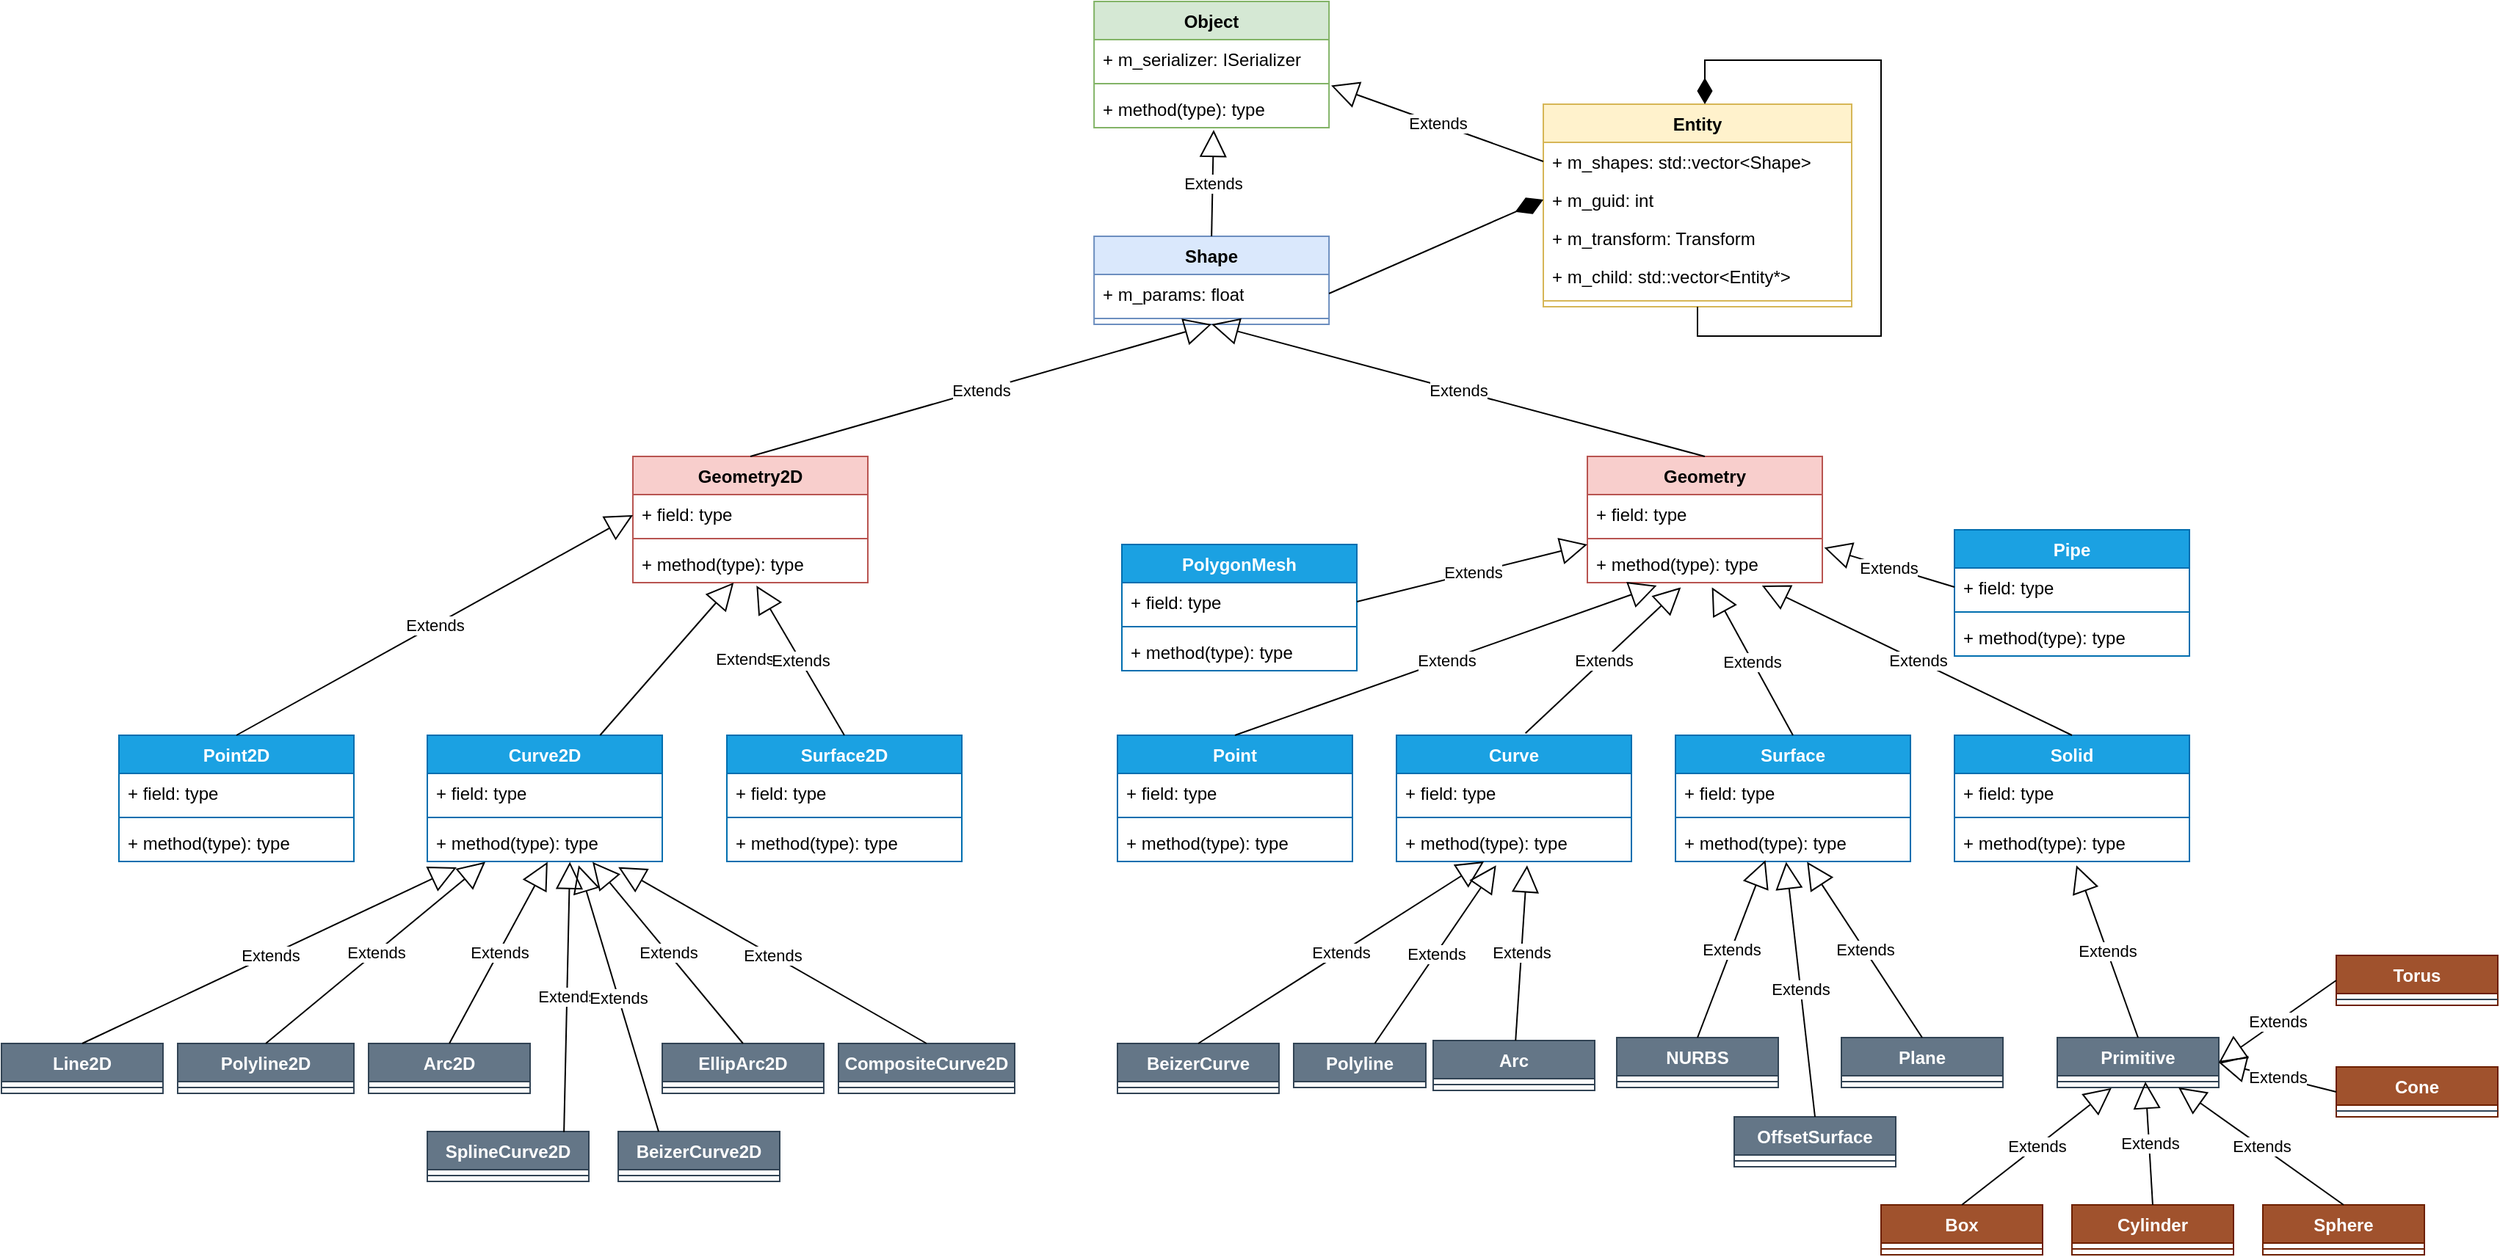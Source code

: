 <mxfile version="21.2.1" type="github">
  <diagram id="C5RBs43oDa-KdzZeNtuy" name="Page-1">
    <mxGraphModel dx="3033" dy="1175" grid="1" gridSize="10" guides="1" tooltips="1" connect="1" arrows="1" fold="1" page="1" pageScale="1" pageWidth="827" pageHeight="1169" math="0" shadow="0">
      <root>
        <mxCell id="WIyWlLk6GJQsqaUBKTNV-0" />
        <mxCell id="WIyWlLk6GJQsqaUBKTNV-1" parent="WIyWlLk6GJQsqaUBKTNV-0" />
        <mxCell id="1NHC63iC9a9wZ5m2pCLb-1" value="Shape" style="swimlane;fontStyle=1;align=center;verticalAlign=top;childLayout=stackLayout;horizontal=1;startSize=26;horizontalStack=0;resizeParent=1;resizeParentMax=0;resizeLast=0;collapsible=1;marginBottom=0;whiteSpace=wrap;html=1;fillColor=#dae8fc;strokeColor=#6c8ebf;" vertex="1" parent="WIyWlLk6GJQsqaUBKTNV-1">
          <mxGeometry x="264.07" y="260" width="160" height="60" as="geometry" />
        </mxCell>
        <mxCell id="1NHC63iC9a9wZ5m2pCLb-2" value="+ m_params: float&lt;br&gt;" style="text;strokeColor=none;fillColor=none;align=left;verticalAlign=top;spacingLeft=4;spacingRight=4;overflow=hidden;rotatable=0;points=[[0,0.5],[1,0.5]];portConstraint=eastwest;whiteSpace=wrap;html=1;" vertex="1" parent="1NHC63iC9a9wZ5m2pCLb-1">
          <mxGeometry y="26" width="160" height="26" as="geometry" />
        </mxCell>
        <mxCell id="1NHC63iC9a9wZ5m2pCLb-3" value="" style="line;strokeWidth=1;fillColor=none;align=left;verticalAlign=middle;spacingTop=-1;spacingLeft=3;spacingRight=3;rotatable=0;labelPosition=right;points=[];portConstraint=eastwest;strokeColor=inherit;" vertex="1" parent="1NHC63iC9a9wZ5m2pCLb-1">
          <mxGeometry y="52" width="160" height="8" as="geometry" />
        </mxCell>
        <mxCell id="1NHC63iC9a9wZ5m2pCLb-6" value="Extends" style="endArrow=block;endSize=16;endFill=0;html=1;rounded=0;exitX=0.5;exitY=0;exitDx=0;exitDy=0;entryX=0.509;entryY=1.057;entryDx=0;entryDy=0;entryPerimeter=0;" edge="1" parent="WIyWlLk6GJQsqaUBKTNV-1" source="1NHC63iC9a9wZ5m2pCLb-1" target="1NHC63iC9a9wZ5m2pCLb-104">
          <mxGeometry width="160" relative="1" as="geometry">
            <mxPoint x="260.07" y="420" as="sourcePoint" />
            <mxPoint x="345.07" y="180" as="targetPoint" />
          </mxGeometry>
        </mxCell>
        <mxCell id="1NHC63iC9a9wZ5m2pCLb-7" value="Entity" style="swimlane;fontStyle=1;align=center;verticalAlign=top;childLayout=stackLayout;horizontal=1;startSize=26;horizontalStack=0;resizeParent=1;resizeParentMax=0;resizeLast=0;collapsible=1;marginBottom=0;whiteSpace=wrap;html=1;fillColor=#fff2cc;strokeColor=#d6b656;" vertex="1" parent="WIyWlLk6GJQsqaUBKTNV-1">
          <mxGeometry x="570" y="170" width="210" height="138" as="geometry" />
        </mxCell>
        <mxCell id="1NHC63iC9a9wZ5m2pCLb-8" value="+ m_shapes: std::vector&amp;lt;Shape&amp;gt;" style="text;strokeColor=none;fillColor=none;align=left;verticalAlign=top;spacingLeft=4;spacingRight=4;overflow=hidden;rotatable=0;points=[[0,0.5],[1,0.5]];portConstraint=eastwest;whiteSpace=wrap;html=1;" vertex="1" parent="1NHC63iC9a9wZ5m2pCLb-7">
          <mxGeometry y="26" width="210" height="26" as="geometry" />
        </mxCell>
        <mxCell id="1NHC63iC9a9wZ5m2pCLb-11" value="+ m_guid: int&lt;br&gt;" style="text;strokeColor=none;fillColor=none;align=left;verticalAlign=top;spacingLeft=4;spacingRight=4;overflow=hidden;rotatable=0;points=[[0,0.5],[1,0.5]];portConstraint=eastwest;whiteSpace=wrap;html=1;" vertex="1" parent="1NHC63iC9a9wZ5m2pCLb-7">
          <mxGeometry y="52" width="210" height="26" as="geometry" />
        </mxCell>
        <mxCell id="1NHC63iC9a9wZ5m2pCLb-12" value="+ m_transform: Transform&lt;br&gt;" style="text;strokeColor=none;fillColor=none;align=left;verticalAlign=top;spacingLeft=4;spacingRight=4;overflow=hidden;rotatable=0;points=[[0,0.5],[1,0.5]];portConstraint=eastwest;whiteSpace=wrap;html=1;" vertex="1" parent="1NHC63iC9a9wZ5m2pCLb-7">
          <mxGeometry y="78" width="210" height="26" as="geometry" />
        </mxCell>
        <mxCell id="1NHC63iC9a9wZ5m2pCLb-13" value="+ m_child: std::vector&amp;lt;Entity*&amp;gt;" style="text;strokeColor=none;fillColor=none;align=left;verticalAlign=top;spacingLeft=4;spacingRight=4;overflow=hidden;rotatable=0;points=[[0,0.5],[1,0.5]];portConstraint=eastwest;whiteSpace=wrap;html=1;" vertex="1" parent="1NHC63iC9a9wZ5m2pCLb-7">
          <mxGeometry y="104" width="210" height="26" as="geometry" />
        </mxCell>
        <mxCell id="1NHC63iC9a9wZ5m2pCLb-9" value="" style="line;strokeWidth=1;fillColor=none;align=left;verticalAlign=middle;spacingTop=-1;spacingLeft=3;spacingRight=3;rotatable=0;labelPosition=right;points=[];portConstraint=eastwest;strokeColor=inherit;" vertex="1" parent="1NHC63iC9a9wZ5m2pCLb-7">
          <mxGeometry y="130" width="210" height="8" as="geometry" />
        </mxCell>
        <mxCell id="1NHC63iC9a9wZ5m2pCLb-99" style="edgeStyle=orthogonalEdgeStyle;rounded=0;orthogonalLoop=1;jettySize=auto;html=1;endArrow=diamondThin;endFill=1;strokeWidth=1;endSize=15;" edge="1" parent="1NHC63iC9a9wZ5m2pCLb-7" source="1NHC63iC9a9wZ5m2pCLb-7">
          <mxGeometry relative="1" as="geometry">
            <mxPoint x="110" as="targetPoint" />
            <Array as="points">
              <mxPoint x="105" y="158" />
              <mxPoint x="230" y="158" />
              <mxPoint x="230" y="-30" />
              <mxPoint x="110" y="-30" />
            </Array>
          </mxGeometry>
        </mxCell>
        <mxCell id="1NHC63iC9a9wZ5m2pCLb-15" value="" style="endArrow=diamondThin;endFill=1;endSize=18;html=1;rounded=0;entryX=0;entryY=0.5;entryDx=0;entryDy=0;exitX=1;exitY=0.5;exitDx=0;exitDy=0;" edge="1" parent="WIyWlLk6GJQsqaUBKTNV-1" source="1NHC63iC9a9wZ5m2pCLb-2" target="1NHC63iC9a9wZ5m2pCLb-11">
          <mxGeometry width="160" relative="1" as="geometry">
            <mxPoint x="220.07" y="430" as="sourcePoint" />
            <mxPoint x="380.07" y="430" as="targetPoint" />
          </mxGeometry>
        </mxCell>
        <mxCell id="1NHC63iC9a9wZ5m2pCLb-18" value="Geometry2D&lt;br&gt;" style="swimlane;fontStyle=1;align=center;verticalAlign=top;childLayout=stackLayout;horizontal=1;startSize=26;horizontalStack=0;resizeParent=1;resizeParentMax=0;resizeLast=0;collapsible=1;marginBottom=0;whiteSpace=wrap;html=1;fillColor=#f8cecc;strokeColor=#b85450;" vertex="1" parent="WIyWlLk6GJQsqaUBKTNV-1">
          <mxGeometry x="-50" y="410" width="160" height="86" as="geometry" />
        </mxCell>
        <mxCell id="1NHC63iC9a9wZ5m2pCLb-19" value="+ field: type" style="text;strokeColor=none;fillColor=none;align=left;verticalAlign=top;spacingLeft=4;spacingRight=4;overflow=hidden;rotatable=0;points=[[0,0.5],[1,0.5]];portConstraint=eastwest;whiteSpace=wrap;html=1;" vertex="1" parent="1NHC63iC9a9wZ5m2pCLb-18">
          <mxGeometry y="26" width="160" height="26" as="geometry" />
        </mxCell>
        <mxCell id="1NHC63iC9a9wZ5m2pCLb-20" value="" style="line;strokeWidth=1;fillColor=none;align=left;verticalAlign=middle;spacingTop=-1;spacingLeft=3;spacingRight=3;rotatable=0;labelPosition=right;points=[];portConstraint=eastwest;strokeColor=inherit;" vertex="1" parent="1NHC63iC9a9wZ5m2pCLb-18">
          <mxGeometry y="52" width="160" height="8" as="geometry" />
        </mxCell>
        <mxCell id="1NHC63iC9a9wZ5m2pCLb-21" value="+ method(type): type" style="text;strokeColor=none;fillColor=none;align=left;verticalAlign=top;spacingLeft=4;spacingRight=4;overflow=hidden;rotatable=0;points=[[0,0.5],[1,0.5]];portConstraint=eastwest;whiteSpace=wrap;html=1;" vertex="1" parent="1NHC63iC9a9wZ5m2pCLb-18">
          <mxGeometry y="60" width="160" height="26" as="geometry" />
        </mxCell>
        <mxCell id="1NHC63iC9a9wZ5m2pCLb-22" value="Geometry" style="swimlane;fontStyle=1;align=center;verticalAlign=top;childLayout=stackLayout;horizontal=1;startSize=26;horizontalStack=0;resizeParent=1;resizeParentMax=0;resizeLast=0;collapsible=1;marginBottom=0;whiteSpace=wrap;html=1;fillColor=#f8cecc;strokeColor=#b85450;" vertex="1" parent="WIyWlLk6GJQsqaUBKTNV-1">
          <mxGeometry x="600" y="410" width="160" height="86" as="geometry" />
        </mxCell>
        <mxCell id="1NHC63iC9a9wZ5m2pCLb-23" value="+ field: type" style="text;strokeColor=none;fillColor=none;align=left;verticalAlign=top;spacingLeft=4;spacingRight=4;overflow=hidden;rotatable=0;points=[[0,0.5],[1,0.5]];portConstraint=eastwest;whiteSpace=wrap;html=1;" vertex="1" parent="1NHC63iC9a9wZ5m2pCLb-22">
          <mxGeometry y="26" width="160" height="26" as="geometry" />
        </mxCell>
        <mxCell id="1NHC63iC9a9wZ5m2pCLb-24" value="" style="line;strokeWidth=1;fillColor=none;align=left;verticalAlign=middle;spacingTop=-1;spacingLeft=3;spacingRight=3;rotatable=0;labelPosition=right;points=[];portConstraint=eastwest;strokeColor=inherit;" vertex="1" parent="1NHC63iC9a9wZ5m2pCLb-22">
          <mxGeometry y="52" width="160" height="8" as="geometry" />
        </mxCell>
        <mxCell id="1NHC63iC9a9wZ5m2pCLb-25" value="+ method(type): type" style="text;strokeColor=none;fillColor=none;align=left;verticalAlign=top;spacingLeft=4;spacingRight=4;overflow=hidden;rotatable=0;points=[[0,0.5],[1,0.5]];portConstraint=eastwest;whiteSpace=wrap;html=1;" vertex="1" parent="1NHC63iC9a9wZ5m2pCLb-22">
          <mxGeometry y="60" width="160" height="26" as="geometry" />
        </mxCell>
        <mxCell id="1NHC63iC9a9wZ5m2pCLb-26" value="Extends" style="endArrow=block;endSize=16;endFill=0;html=1;rounded=0;entryX=0.5;entryY=1;entryDx=0;entryDy=0;exitX=0.5;exitY=0;exitDx=0;exitDy=0;" edge="1" parent="WIyWlLk6GJQsqaUBKTNV-1" source="1NHC63iC9a9wZ5m2pCLb-18" target="1NHC63iC9a9wZ5m2pCLb-1">
          <mxGeometry width="160" relative="1" as="geometry">
            <mxPoint x="220" y="360" as="sourcePoint" />
            <mxPoint x="380" y="360" as="targetPoint" />
          </mxGeometry>
        </mxCell>
        <mxCell id="1NHC63iC9a9wZ5m2pCLb-27" value="Extends" style="endArrow=block;endSize=16;endFill=0;html=1;rounded=0;entryX=0.5;entryY=1;entryDx=0;entryDy=0;exitX=0.5;exitY=0;exitDx=0;exitDy=0;" edge="1" parent="WIyWlLk6GJQsqaUBKTNV-1" source="1NHC63iC9a9wZ5m2pCLb-22" target="1NHC63iC9a9wZ5m2pCLb-1">
          <mxGeometry width="160" relative="1" as="geometry">
            <mxPoint x="330" y="390" as="sourcePoint" />
            <mxPoint x="490" y="390" as="targetPoint" />
          </mxGeometry>
        </mxCell>
        <mxCell id="1NHC63iC9a9wZ5m2pCLb-28" value="Point2D&lt;br&gt;" style="swimlane;fontStyle=1;align=center;verticalAlign=top;childLayout=stackLayout;horizontal=1;startSize=26;horizontalStack=0;resizeParent=1;resizeParentMax=0;resizeLast=0;collapsible=1;marginBottom=0;whiteSpace=wrap;html=1;fillColor=#1ba1e2;fontColor=#ffffff;strokeColor=#006EAF;" vertex="1" parent="WIyWlLk6GJQsqaUBKTNV-1">
          <mxGeometry x="-400" y="600" width="160" height="86" as="geometry" />
        </mxCell>
        <mxCell id="1NHC63iC9a9wZ5m2pCLb-29" value="+ field: type" style="text;strokeColor=none;fillColor=none;align=left;verticalAlign=top;spacingLeft=4;spacingRight=4;overflow=hidden;rotatable=0;points=[[0,0.5],[1,0.5]];portConstraint=eastwest;whiteSpace=wrap;html=1;" vertex="1" parent="1NHC63iC9a9wZ5m2pCLb-28">
          <mxGeometry y="26" width="160" height="26" as="geometry" />
        </mxCell>
        <mxCell id="1NHC63iC9a9wZ5m2pCLb-30" value="" style="line;strokeWidth=1;fillColor=none;align=left;verticalAlign=middle;spacingTop=-1;spacingLeft=3;spacingRight=3;rotatable=0;labelPosition=right;points=[];portConstraint=eastwest;strokeColor=inherit;" vertex="1" parent="1NHC63iC9a9wZ5m2pCLb-28">
          <mxGeometry y="52" width="160" height="8" as="geometry" />
        </mxCell>
        <mxCell id="1NHC63iC9a9wZ5m2pCLb-31" value="+ method(type): type" style="text;strokeColor=none;fillColor=none;align=left;verticalAlign=top;spacingLeft=4;spacingRight=4;overflow=hidden;rotatable=0;points=[[0,0.5],[1,0.5]];portConstraint=eastwest;whiteSpace=wrap;html=1;" vertex="1" parent="1NHC63iC9a9wZ5m2pCLb-28">
          <mxGeometry y="60" width="160" height="26" as="geometry" />
        </mxCell>
        <mxCell id="1NHC63iC9a9wZ5m2pCLb-32" value="Surface2D" style="swimlane;fontStyle=1;align=center;verticalAlign=top;childLayout=stackLayout;horizontal=1;startSize=26;horizontalStack=0;resizeParent=1;resizeParentMax=0;resizeLast=0;collapsible=1;marginBottom=0;whiteSpace=wrap;html=1;fillColor=#1ba1e2;fontColor=#ffffff;strokeColor=#006EAF;" vertex="1" parent="WIyWlLk6GJQsqaUBKTNV-1">
          <mxGeometry x="14" y="600" width="160" height="86" as="geometry" />
        </mxCell>
        <mxCell id="1NHC63iC9a9wZ5m2pCLb-33" value="+ field: type" style="text;strokeColor=none;fillColor=none;align=left;verticalAlign=top;spacingLeft=4;spacingRight=4;overflow=hidden;rotatable=0;points=[[0,0.5],[1,0.5]];portConstraint=eastwest;whiteSpace=wrap;html=1;" vertex="1" parent="1NHC63iC9a9wZ5m2pCLb-32">
          <mxGeometry y="26" width="160" height="26" as="geometry" />
        </mxCell>
        <mxCell id="1NHC63iC9a9wZ5m2pCLb-34" value="" style="line;strokeWidth=1;fillColor=none;align=left;verticalAlign=middle;spacingTop=-1;spacingLeft=3;spacingRight=3;rotatable=0;labelPosition=right;points=[];portConstraint=eastwest;strokeColor=inherit;" vertex="1" parent="1NHC63iC9a9wZ5m2pCLb-32">
          <mxGeometry y="52" width="160" height="8" as="geometry" />
        </mxCell>
        <mxCell id="1NHC63iC9a9wZ5m2pCLb-35" value="+ method(type): type" style="text;strokeColor=none;fillColor=none;align=left;verticalAlign=top;spacingLeft=4;spacingRight=4;overflow=hidden;rotatable=0;points=[[0,0.5],[1,0.5]];portConstraint=eastwest;whiteSpace=wrap;html=1;" vertex="1" parent="1NHC63iC9a9wZ5m2pCLb-32">
          <mxGeometry y="60" width="160" height="26" as="geometry" />
        </mxCell>
        <mxCell id="1NHC63iC9a9wZ5m2pCLb-36" value="Curve2D" style="swimlane;fontStyle=1;align=center;verticalAlign=top;childLayout=stackLayout;horizontal=1;startSize=26;horizontalStack=0;resizeParent=1;resizeParentMax=0;resizeLast=0;collapsible=1;marginBottom=0;whiteSpace=wrap;html=1;fillColor=#1ba1e2;fontColor=#ffffff;strokeColor=#006EAF;" vertex="1" parent="WIyWlLk6GJQsqaUBKTNV-1">
          <mxGeometry x="-190" y="600" width="160" height="86" as="geometry" />
        </mxCell>
        <mxCell id="1NHC63iC9a9wZ5m2pCLb-37" value="+ field: type" style="text;strokeColor=none;fillColor=none;align=left;verticalAlign=top;spacingLeft=4;spacingRight=4;overflow=hidden;rotatable=0;points=[[0,0.5],[1,0.5]];portConstraint=eastwest;whiteSpace=wrap;html=1;" vertex="1" parent="1NHC63iC9a9wZ5m2pCLb-36">
          <mxGeometry y="26" width="160" height="26" as="geometry" />
        </mxCell>
        <mxCell id="1NHC63iC9a9wZ5m2pCLb-38" value="" style="line;strokeWidth=1;fillColor=none;align=left;verticalAlign=middle;spacingTop=-1;spacingLeft=3;spacingRight=3;rotatable=0;labelPosition=right;points=[];portConstraint=eastwest;strokeColor=inherit;" vertex="1" parent="1NHC63iC9a9wZ5m2pCLb-36">
          <mxGeometry y="52" width="160" height="8" as="geometry" />
        </mxCell>
        <mxCell id="1NHC63iC9a9wZ5m2pCLb-39" value="+ method(type): type" style="text;strokeColor=none;fillColor=none;align=left;verticalAlign=top;spacingLeft=4;spacingRight=4;overflow=hidden;rotatable=0;points=[[0,0.5],[1,0.5]];portConstraint=eastwest;whiteSpace=wrap;html=1;" vertex="1" parent="1NHC63iC9a9wZ5m2pCLb-36">
          <mxGeometry y="60" width="160" height="26" as="geometry" />
        </mxCell>
        <mxCell id="1NHC63iC9a9wZ5m2pCLb-42" value="Extends" style="endArrow=block;endSize=16;endFill=0;html=1;rounded=0;exitX=0.5;exitY=0;exitDx=0;exitDy=0;" edge="1" parent="WIyWlLk6GJQsqaUBKTNV-1" source="1NHC63iC9a9wZ5m2pCLb-28">
          <mxGeometry width="160" relative="1" as="geometry">
            <mxPoint x="-310" y="460" as="sourcePoint" />
            <mxPoint x="-50" y="450" as="targetPoint" />
          </mxGeometry>
        </mxCell>
        <mxCell id="1NHC63iC9a9wZ5m2pCLb-53" value="Extends" style="endArrow=block;endSize=16;endFill=0;html=1;rounded=0;" edge="1" parent="WIyWlLk6GJQsqaUBKTNV-1" source="1NHC63iC9a9wZ5m2pCLb-36" target="1NHC63iC9a9wZ5m2pCLb-21">
          <mxGeometry x="0.5" y="-40" width="160" relative="1" as="geometry">
            <mxPoint x="-270" y="360" as="sourcePoint" />
            <mxPoint x="-110" y="360" as="targetPoint" />
            <mxPoint as="offset" />
          </mxGeometry>
        </mxCell>
        <mxCell id="1NHC63iC9a9wZ5m2pCLb-54" value="Extends" style="endArrow=block;endSize=16;endFill=0;html=1;rounded=0;exitX=0.5;exitY=0;exitDx=0;exitDy=0;entryX=0.526;entryY=1.079;entryDx=0;entryDy=0;entryPerimeter=0;" edge="1" parent="WIyWlLk6GJQsqaUBKTNV-1" source="1NHC63iC9a9wZ5m2pCLb-32" target="1NHC63iC9a9wZ5m2pCLb-21">
          <mxGeometry width="160" relative="1" as="geometry">
            <mxPoint x="130" y="520" as="sourcePoint" />
            <mxPoint x="10" y="500" as="targetPoint" />
          </mxGeometry>
        </mxCell>
        <mxCell id="1NHC63iC9a9wZ5m2pCLb-56" value="Point" style="swimlane;fontStyle=1;align=center;verticalAlign=top;childLayout=stackLayout;horizontal=1;startSize=26;horizontalStack=0;resizeParent=1;resizeParentMax=0;resizeLast=0;collapsible=1;marginBottom=0;whiteSpace=wrap;html=1;fillColor=#1ba1e2;fontColor=#ffffff;strokeColor=#006EAF;" vertex="1" parent="WIyWlLk6GJQsqaUBKTNV-1">
          <mxGeometry x="280" y="600" width="160" height="86" as="geometry" />
        </mxCell>
        <mxCell id="1NHC63iC9a9wZ5m2pCLb-57" value="+ field: type" style="text;strokeColor=none;fillColor=none;align=left;verticalAlign=top;spacingLeft=4;spacingRight=4;overflow=hidden;rotatable=0;points=[[0,0.5],[1,0.5]];portConstraint=eastwest;whiteSpace=wrap;html=1;" vertex="1" parent="1NHC63iC9a9wZ5m2pCLb-56">
          <mxGeometry y="26" width="160" height="26" as="geometry" />
        </mxCell>
        <mxCell id="1NHC63iC9a9wZ5m2pCLb-58" value="" style="line;strokeWidth=1;fillColor=none;align=left;verticalAlign=middle;spacingTop=-1;spacingLeft=3;spacingRight=3;rotatable=0;labelPosition=right;points=[];portConstraint=eastwest;strokeColor=inherit;" vertex="1" parent="1NHC63iC9a9wZ5m2pCLb-56">
          <mxGeometry y="52" width="160" height="8" as="geometry" />
        </mxCell>
        <mxCell id="1NHC63iC9a9wZ5m2pCLb-59" value="+ method(type): type" style="text;strokeColor=none;fillColor=none;align=left;verticalAlign=top;spacingLeft=4;spacingRight=4;overflow=hidden;rotatable=0;points=[[0,0.5],[1,0.5]];portConstraint=eastwest;whiteSpace=wrap;html=1;" vertex="1" parent="1NHC63iC9a9wZ5m2pCLb-56">
          <mxGeometry y="60" width="160" height="26" as="geometry" />
        </mxCell>
        <mxCell id="1NHC63iC9a9wZ5m2pCLb-60" value="Surface" style="swimlane;fontStyle=1;align=center;verticalAlign=top;childLayout=stackLayout;horizontal=1;startSize=26;horizontalStack=0;resizeParent=1;resizeParentMax=0;resizeLast=0;collapsible=1;marginBottom=0;whiteSpace=wrap;html=1;fillColor=#1ba1e2;fontColor=#ffffff;strokeColor=#006EAF;" vertex="1" parent="WIyWlLk6GJQsqaUBKTNV-1">
          <mxGeometry x="660" y="600" width="160" height="86" as="geometry" />
        </mxCell>
        <mxCell id="1NHC63iC9a9wZ5m2pCLb-61" value="+ field: type" style="text;strokeColor=none;fillColor=none;align=left;verticalAlign=top;spacingLeft=4;spacingRight=4;overflow=hidden;rotatable=0;points=[[0,0.5],[1,0.5]];portConstraint=eastwest;whiteSpace=wrap;html=1;" vertex="1" parent="1NHC63iC9a9wZ5m2pCLb-60">
          <mxGeometry y="26" width="160" height="26" as="geometry" />
        </mxCell>
        <mxCell id="1NHC63iC9a9wZ5m2pCLb-62" value="" style="line;strokeWidth=1;fillColor=none;align=left;verticalAlign=middle;spacingTop=-1;spacingLeft=3;spacingRight=3;rotatable=0;labelPosition=right;points=[];portConstraint=eastwest;strokeColor=inherit;" vertex="1" parent="1NHC63iC9a9wZ5m2pCLb-60">
          <mxGeometry y="52" width="160" height="8" as="geometry" />
        </mxCell>
        <mxCell id="1NHC63iC9a9wZ5m2pCLb-63" value="+ method(type): type" style="text;strokeColor=none;fillColor=none;align=left;verticalAlign=top;spacingLeft=4;spacingRight=4;overflow=hidden;rotatable=0;points=[[0,0.5],[1,0.5]];portConstraint=eastwest;whiteSpace=wrap;html=1;" vertex="1" parent="1NHC63iC9a9wZ5m2pCLb-60">
          <mxGeometry y="60" width="160" height="26" as="geometry" />
        </mxCell>
        <mxCell id="1NHC63iC9a9wZ5m2pCLb-64" value="Curve" style="swimlane;fontStyle=1;align=center;verticalAlign=top;childLayout=stackLayout;horizontal=1;startSize=26;horizontalStack=0;resizeParent=1;resizeParentMax=0;resizeLast=0;collapsible=1;marginBottom=0;whiteSpace=wrap;html=1;fillColor=#1ba1e2;fontColor=#ffffff;strokeColor=#006EAF;" vertex="1" parent="WIyWlLk6GJQsqaUBKTNV-1">
          <mxGeometry x="470" y="600" width="160" height="86" as="geometry" />
        </mxCell>
        <mxCell id="1NHC63iC9a9wZ5m2pCLb-65" value="+ field: type" style="text;strokeColor=none;fillColor=none;align=left;verticalAlign=top;spacingLeft=4;spacingRight=4;overflow=hidden;rotatable=0;points=[[0,0.5],[1,0.5]];portConstraint=eastwest;whiteSpace=wrap;html=1;" vertex="1" parent="1NHC63iC9a9wZ5m2pCLb-64">
          <mxGeometry y="26" width="160" height="26" as="geometry" />
        </mxCell>
        <mxCell id="1NHC63iC9a9wZ5m2pCLb-66" value="" style="line;strokeWidth=1;fillColor=none;align=left;verticalAlign=middle;spacingTop=-1;spacingLeft=3;spacingRight=3;rotatable=0;labelPosition=right;points=[];portConstraint=eastwest;strokeColor=inherit;" vertex="1" parent="1NHC63iC9a9wZ5m2pCLb-64">
          <mxGeometry y="52" width="160" height="8" as="geometry" />
        </mxCell>
        <mxCell id="1NHC63iC9a9wZ5m2pCLb-67" value="+ method(type): type" style="text;strokeColor=none;fillColor=none;align=left;verticalAlign=top;spacingLeft=4;spacingRight=4;overflow=hidden;rotatable=0;points=[[0,0.5],[1,0.5]];portConstraint=eastwest;whiteSpace=wrap;html=1;" vertex="1" parent="1NHC63iC9a9wZ5m2pCLb-64">
          <mxGeometry y="60" width="160" height="26" as="geometry" />
        </mxCell>
        <mxCell id="1NHC63iC9a9wZ5m2pCLb-70" value="Solid" style="swimlane;fontStyle=1;align=center;verticalAlign=top;childLayout=stackLayout;horizontal=1;startSize=26;horizontalStack=0;resizeParent=1;resizeParentMax=0;resizeLast=0;collapsible=1;marginBottom=0;whiteSpace=wrap;html=1;fillColor=#1ba1e2;fontColor=#ffffff;strokeColor=#006EAF;" vertex="1" parent="WIyWlLk6GJQsqaUBKTNV-1">
          <mxGeometry x="850" y="600" width="160" height="86" as="geometry" />
        </mxCell>
        <mxCell id="1NHC63iC9a9wZ5m2pCLb-71" value="+ field: type" style="text;strokeColor=none;fillColor=none;align=left;verticalAlign=top;spacingLeft=4;spacingRight=4;overflow=hidden;rotatable=0;points=[[0,0.5],[1,0.5]];portConstraint=eastwest;whiteSpace=wrap;html=1;" vertex="1" parent="1NHC63iC9a9wZ5m2pCLb-70">
          <mxGeometry y="26" width="160" height="26" as="geometry" />
        </mxCell>
        <mxCell id="1NHC63iC9a9wZ5m2pCLb-72" value="" style="line;strokeWidth=1;fillColor=none;align=left;verticalAlign=middle;spacingTop=-1;spacingLeft=3;spacingRight=3;rotatable=0;labelPosition=right;points=[];portConstraint=eastwest;strokeColor=inherit;" vertex="1" parent="1NHC63iC9a9wZ5m2pCLb-70">
          <mxGeometry y="52" width="160" height="8" as="geometry" />
        </mxCell>
        <mxCell id="1NHC63iC9a9wZ5m2pCLb-73" value="+ method(type): type" style="text;strokeColor=none;fillColor=none;align=left;verticalAlign=top;spacingLeft=4;spacingRight=4;overflow=hidden;rotatable=0;points=[[0,0.5],[1,0.5]];portConstraint=eastwest;whiteSpace=wrap;html=1;" vertex="1" parent="1NHC63iC9a9wZ5m2pCLb-70">
          <mxGeometry y="60" width="160" height="26" as="geometry" />
        </mxCell>
        <mxCell id="1NHC63iC9a9wZ5m2pCLb-77" value="Extends" style="endArrow=block;endSize=16;endFill=0;html=1;rounded=0;exitX=0.5;exitY=0;exitDx=0;exitDy=0;entryX=0.295;entryY=1.079;entryDx=0;entryDy=0;entryPerimeter=0;" edge="1" parent="WIyWlLk6GJQsqaUBKTNV-1" source="1NHC63iC9a9wZ5m2pCLb-56" target="1NHC63iC9a9wZ5m2pCLb-25">
          <mxGeometry width="160" relative="1" as="geometry">
            <mxPoint x="550" y="690" as="sourcePoint" />
            <mxPoint x="710" y="690" as="targetPoint" />
          </mxGeometry>
        </mxCell>
        <mxCell id="1NHC63iC9a9wZ5m2pCLb-78" value="Extends" style="endArrow=block;endSize=16;endFill=0;html=1;rounded=0;exitX=0.549;exitY=-0.016;exitDx=0;exitDy=0;exitPerimeter=0;entryX=0.398;entryY=1.124;entryDx=0;entryDy=0;entryPerimeter=0;" edge="1" parent="WIyWlLk6GJQsqaUBKTNV-1" source="1NHC63iC9a9wZ5m2pCLb-64" target="1NHC63iC9a9wZ5m2pCLb-25">
          <mxGeometry width="160" relative="1" as="geometry">
            <mxPoint x="-40" y="370" as="sourcePoint" />
            <mxPoint x="120" y="370" as="targetPoint" />
          </mxGeometry>
        </mxCell>
        <mxCell id="1NHC63iC9a9wZ5m2pCLb-79" value="Extends" style="endArrow=block;endSize=16;endFill=0;html=1;rounded=0;exitX=0.5;exitY=0;exitDx=0;exitDy=0;entryX=0.53;entryY=1.124;entryDx=0;entryDy=0;entryPerimeter=0;" edge="1" parent="WIyWlLk6GJQsqaUBKTNV-1" source="1NHC63iC9a9wZ5m2pCLb-60" target="1NHC63iC9a9wZ5m2pCLb-25">
          <mxGeometry width="160" relative="1" as="geometry">
            <mxPoint x="-30" y="380" as="sourcePoint" />
            <mxPoint x="130" y="380" as="targetPoint" />
          </mxGeometry>
        </mxCell>
        <mxCell id="1NHC63iC9a9wZ5m2pCLb-80" value="Extends" style="endArrow=block;endSize=16;endFill=0;html=1;rounded=0;entryX=0.743;entryY=1.079;entryDx=0;entryDy=0;entryPerimeter=0;exitX=0.5;exitY=0;exitDx=0;exitDy=0;" edge="1" parent="WIyWlLk6GJQsqaUBKTNV-1" source="1NHC63iC9a9wZ5m2pCLb-70" target="1NHC63iC9a9wZ5m2pCLb-25">
          <mxGeometry width="160" relative="1" as="geometry">
            <mxPoint x="-20" y="390" as="sourcePoint" />
            <mxPoint x="140" y="390" as="targetPoint" />
          </mxGeometry>
        </mxCell>
        <mxCell id="1NHC63iC9a9wZ5m2pCLb-81" value="Pipe" style="swimlane;fontStyle=1;align=center;verticalAlign=top;childLayout=stackLayout;horizontal=1;startSize=26;horizontalStack=0;resizeParent=1;resizeParentMax=0;resizeLast=0;collapsible=1;marginBottom=0;whiteSpace=wrap;html=1;fillColor=#1ba1e2;fontColor=#ffffff;strokeColor=#006EAF;" vertex="1" parent="WIyWlLk6GJQsqaUBKTNV-1">
          <mxGeometry x="850" y="460" width="160" height="86" as="geometry" />
        </mxCell>
        <mxCell id="1NHC63iC9a9wZ5m2pCLb-82" value="+ field: type" style="text;strokeColor=none;fillColor=none;align=left;verticalAlign=top;spacingLeft=4;spacingRight=4;overflow=hidden;rotatable=0;points=[[0,0.5],[1,0.5]];portConstraint=eastwest;whiteSpace=wrap;html=1;" vertex="1" parent="1NHC63iC9a9wZ5m2pCLb-81">
          <mxGeometry y="26" width="160" height="26" as="geometry" />
        </mxCell>
        <mxCell id="1NHC63iC9a9wZ5m2pCLb-83" value="" style="line;strokeWidth=1;fillColor=none;align=left;verticalAlign=middle;spacingTop=-1;spacingLeft=3;spacingRight=3;rotatable=0;labelPosition=right;points=[];portConstraint=eastwest;strokeColor=inherit;" vertex="1" parent="1NHC63iC9a9wZ5m2pCLb-81">
          <mxGeometry y="52" width="160" height="8" as="geometry" />
        </mxCell>
        <mxCell id="1NHC63iC9a9wZ5m2pCLb-84" value="+ method(type): type" style="text;strokeColor=none;fillColor=none;align=left;verticalAlign=top;spacingLeft=4;spacingRight=4;overflow=hidden;rotatable=0;points=[[0,0.5],[1,0.5]];portConstraint=eastwest;whiteSpace=wrap;html=1;" vertex="1" parent="1NHC63iC9a9wZ5m2pCLb-81">
          <mxGeometry y="60" width="160" height="26" as="geometry" />
        </mxCell>
        <mxCell id="1NHC63iC9a9wZ5m2pCLb-87" value="PolygonMesh" style="swimlane;fontStyle=1;align=center;verticalAlign=top;childLayout=stackLayout;horizontal=1;startSize=26;horizontalStack=0;resizeParent=1;resizeParentMax=0;resizeLast=0;collapsible=1;marginBottom=0;whiteSpace=wrap;html=1;fillColor=#1ba1e2;fontColor=#ffffff;strokeColor=#006EAF;" vertex="1" parent="WIyWlLk6GJQsqaUBKTNV-1">
          <mxGeometry x="283" y="470" width="160" height="86" as="geometry" />
        </mxCell>
        <mxCell id="1NHC63iC9a9wZ5m2pCLb-88" value="+ field: type" style="text;strokeColor=none;fillColor=none;align=left;verticalAlign=top;spacingLeft=4;spacingRight=4;overflow=hidden;rotatable=0;points=[[0,0.5],[1,0.5]];portConstraint=eastwest;whiteSpace=wrap;html=1;" vertex="1" parent="1NHC63iC9a9wZ5m2pCLb-87">
          <mxGeometry y="26" width="160" height="26" as="geometry" />
        </mxCell>
        <mxCell id="1NHC63iC9a9wZ5m2pCLb-89" value="" style="line;strokeWidth=1;fillColor=none;align=left;verticalAlign=middle;spacingTop=-1;spacingLeft=3;spacingRight=3;rotatable=0;labelPosition=right;points=[];portConstraint=eastwest;strokeColor=inherit;" vertex="1" parent="1NHC63iC9a9wZ5m2pCLb-87">
          <mxGeometry y="52" width="160" height="8" as="geometry" />
        </mxCell>
        <mxCell id="1NHC63iC9a9wZ5m2pCLb-90" value="+ method(type): type" style="text;strokeColor=none;fillColor=none;align=left;verticalAlign=top;spacingLeft=4;spacingRight=4;overflow=hidden;rotatable=0;points=[[0,0.5],[1,0.5]];portConstraint=eastwest;whiteSpace=wrap;html=1;" vertex="1" parent="1NHC63iC9a9wZ5m2pCLb-87">
          <mxGeometry y="60" width="160" height="26" as="geometry" />
        </mxCell>
        <mxCell id="1NHC63iC9a9wZ5m2pCLb-91" value="Extends" style="endArrow=block;endSize=16;endFill=0;html=1;rounded=0;entryX=0;entryY=0;entryDx=0;entryDy=0;exitX=1;exitY=0.5;exitDx=0;exitDy=0;entryPerimeter=0;" edge="1" parent="WIyWlLk6GJQsqaUBKTNV-1" source="1NHC63iC9a9wZ5m2pCLb-88" target="1NHC63iC9a9wZ5m2pCLb-25">
          <mxGeometry width="160" relative="1" as="geometry">
            <mxPoint x="40" y="370" as="sourcePoint" />
            <mxPoint x="200" y="370" as="targetPoint" />
            <mxPoint as="offset" />
          </mxGeometry>
        </mxCell>
        <mxCell id="1NHC63iC9a9wZ5m2pCLb-92" value="Extends" style="endArrow=block;endSize=16;endFill=0;html=1;rounded=0;exitX=0;exitY=0.5;exitDx=0;exitDy=0;entryX=1.008;entryY=0.084;entryDx=0;entryDy=0;entryPerimeter=0;" edge="1" parent="WIyWlLk6GJQsqaUBKTNV-1" source="1NHC63iC9a9wZ5m2pCLb-82" target="1NHC63iC9a9wZ5m2pCLb-25">
          <mxGeometry width="160" relative="1" as="geometry">
            <mxPoint x="-40" y="370" as="sourcePoint" />
            <mxPoint x="760" y="450" as="targetPoint" />
            <mxPoint as="offset" />
          </mxGeometry>
        </mxCell>
        <mxCell id="1NHC63iC9a9wZ5m2pCLb-94" value="Extends" style="endArrow=block;endSize=16;endFill=0;html=1;rounded=0;entryX=1.009;entryY=-0.104;entryDx=0;entryDy=0;exitX=0;exitY=0.5;exitDx=0;exitDy=0;entryPerimeter=0;" edge="1" parent="WIyWlLk6GJQsqaUBKTNV-1" source="1NHC63iC9a9wZ5m2pCLb-8" target="1NHC63iC9a9wZ5m2pCLb-104">
          <mxGeometry width="160" relative="1" as="geometry">
            <mxPoint x="-199.93" y="380" as="sourcePoint" />
            <mxPoint x="372.57" y="190" as="targetPoint" />
            <mxPoint as="offset" />
          </mxGeometry>
        </mxCell>
        <mxCell id="1NHC63iC9a9wZ5m2pCLb-101" value="Object" style="swimlane;fontStyle=1;align=center;verticalAlign=top;childLayout=stackLayout;horizontal=1;startSize=26;horizontalStack=0;resizeParent=1;resizeParentMax=0;resizeLast=0;collapsible=1;marginBottom=0;whiteSpace=wrap;html=1;fillColor=#d5e8d4;strokeColor=#82b366;" vertex="1" parent="WIyWlLk6GJQsqaUBKTNV-1">
          <mxGeometry x="264.07" y="100" width="160" height="86" as="geometry" />
        </mxCell>
        <mxCell id="1NHC63iC9a9wZ5m2pCLb-102" value="+ m_serializer: ISerializer" style="text;strokeColor=none;fillColor=none;align=left;verticalAlign=top;spacingLeft=4;spacingRight=4;overflow=hidden;rotatable=0;points=[[0,0.5],[1,0.5]];portConstraint=eastwest;whiteSpace=wrap;html=1;" vertex="1" parent="1NHC63iC9a9wZ5m2pCLb-101">
          <mxGeometry y="26" width="160" height="26" as="geometry" />
        </mxCell>
        <mxCell id="1NHC63iC9a9wZ5m2pCLb-103" value="" style="line;strokeWidth=1;fillColor=none;align=left;verticalAlign=middle;spacingTop=-1;spacingLeft=3;spacingRight=3;rotatable=0;labelPosition=right;points=[];portConstraint=eastwest;strokeColor=inherit;" vertex="1" parent="1NHC63iC9a9wZ5m2pCLb-101">
          <mxGeometry y="52" width="160" height="8" as="geometry" />
        </mxCell>
        <mxCell id="1NHC63iC9a9wZ5m2pCLb-104" value="+ method(type): type" style="text;strokeColor=none;fillColor=none;align=left;verticalAlign=top;spacingLeft=4;spacingRight=4;overflow=hidden;rotatable=0;points=[[0,0.5],[1,0.5]];portConstraint=eastwest;whiteSpace=wrap;html=1;" vertex="1" parent="1NHC63iC9a9wZ5m2pCLb-101">
          <mxGeometry y="60" width="160" height="26" as="geometry" />
        </mxCell>
        <mxCell id="1NHC63iC9a9wZ5m2pCLb-105" value="Line2D" style="swimlane;fontStyle=1;align=center;verticalAlign=top;childLayout=stackLayout;horizontal=1;startSize=26;horizontalStack=0;resizeParent=1;resizeParentMax=0;resizeLast=0;collapsible=1;marginBottom=0;whiteSpace=wrap;html=1;fillColor=#647687;fontColor=#ffffff;strokeColor=#314354;" vertex="1" parent="WIyWlLk6GJQsqaUBKTNV-1">
          <mxGeometry x="-480" y="810" width="110" height="34" as="geometry" />
        </mxCell>
        <mxCell id="1NHC63iC9a9wZ5m2pCLb-107" value="" style="line;strokeWidth=1;fillColor=#647687;align=left;verticalAlign=middle;spacingTop=-1;spacingLeft=3;spacingRight=3;rotatable=0;labelPosition=right;points=[];portConstraint=eastwest;strokeColor=#314354;fontColor=#ffffff;" vertex="1" parent="1NHC63iC9a9wZ5m2pCLb-105">
          <mxGeometry y="26" width="110" height="8" as="geometry" />
        </mxCell>
        <mxCell id="1NHC63iC9a9wZ5m2pCLb-109" value="Polyline2D" style="swimlane;fontStyle=1;align=center;verticalAlign=top;childLayout=stackLayout;horizontal=1;startSize=26;horizontalStack=0;resizeParent=1;resizeParentMax=0;resizeLast=0;collapsible=1;marginBottom=0;whiteSpace=wrap;html=1;fillColor=#647687;fontColor=#ffffff;strokeColor=#314354;" vertex="1" parent="WIyWlLk6GJQsqaUBKTNV-1">
          <mxGeometry x="-360" y="810" width="120" height="34" as="geometry" />
        </mxCell>
        <mxCell id="1NHC63iC9a9wZ5m2pCLb-110" value="" style="line;strokeWidth=1;fillColor=#647687;align=left;verticalAlign=middle;spacingTop=-1;spacingLeft=3;spacingRight=3;rotatable=0;labelPosition=right;points=[];portConstraint=eastwest;strokeColor=#314354;fontColor=#ffffff;" vertex="1" parent="1NHC63iC9a9wZ5m2pCLb-109">
          <mxGeometry y="26" width="120" height="8" as="geometry" />
        </mxCell>
        <mxCell id="1NHC63iC9a9wZ5m2pCLb-111" value="Arc2D" style="swimlane;fontStyle=1;align=center;verticalAlign=top;childLayout=stackLayout;horizontal=1;startSize=26;horizontalStack=0;resizeParent=1;resizeParentMax=0;resizeLast=0;collapsible=1;marginBottom=0;whiteSpace=wrap;html=1;fillColor=#647687;fontColor=#ffffff;strokeColor=#314354;" vertex="1" parent="WIyWlLk6GJQsqaUBKTNV-1">
          <mxGeometry x="-230" y="810" width="110" height="34" as="geometry" />
        </mxCell>
        <mxCell id="1NHC63iC9a9wZ5m2pCLb-112" value="" style="line;strokeWidth=1;fillColor=#647687;align=left;verticalAlign=middle;spacingTop=-1;spacingLeft=3;spacingRight=3;rotatable=0;labelPosition=right;points=[];portConstraint=eastwest;strokeColor=#314354;fontColor=#ffffff;" vertex="1" parent="1NHC63iC9a9wZ5m2pCLb-111">
          <mxGeometry y="26" width="110" height="8" as="geometry" />
        </mxCell>
        <mxCell id="1NHC63iC9a9wZ5m2pCLb-113" value="CompositeCurve2D" style="swimlane;fontStyle=1;align=center;verticalAlign=top;childLayout=stackLayout;horizontal=1;startSize=26;horizontalStack=0;resizeParent=1;resizeParentMax=0;resizeLast=0;collapsible=1;marginBottom=0;whiteSpace=wrap;html=1;fillColor=#647687;fontColor=#ffffff;strokeColor=#314354;" vertex="1" parent="WIyWlLk6GJQsqaUBKTNV-1">
          <mxGeometry x="90" y="810" width="120" height="34" as="geometry" />
        </mxCell>
        <mxCell id="1NHC63iC9a9wZ5m2pCLb-114" value="" style="line;strokeWidth=1;fillColor=#647687;align=left;verticalAlign=middle;spacingTop=-1;spacingLeft=3;spacingRight=3;rotatable=0;labelPosition=right;points=[];portConstraint=eastwest;strokeColor=#314354;fontColor=#ffffff;" vertex="1" parent="1NHC63iC9a9wZ5m2pCLb-113">
          <mxGeometry y="26" width="120" height="8" as="geometry" />
        </mxCell>
        <mxCell id="1NHC63iC9a9wZ5m2pCLb-115" value="SplineCurve2D" style="swimlane;fontStyle=1;align=center;verticalAlign=top;childLayout=stackLayout;horizontal=1;startSize=26;horizontalStack=0;resizeParent=1;resizeParentMax=0;resizeLast=0;collapsible=1;marginBottom=0;whiteSpace=wrap;html=1;fillColor=#647687;fontColor=#ffffff;strokeColor=#314354;" vertex="1" parent="WIyWlLk6GJQsqaUBKTNV-1">
          <mxGeometry x="-190" y="870" width="110" height="34" as="geometry" />
        </mxCell>
        <mxCell id="1NHC63iC9a9wZ5m2pCLb-116" value="" style="line;strokeWidth=1;fillColor=#647687;align=left;verticalAlign=middle;spacingTop=-1;spacingLeft=3;spacingRight=3;rotatable=0;labelPosition=right;points=[];portConstraint=eastwest;strokeColor=#314354;fontColor=#ffffff;" vertex="1" parent="1NHC63iC9a9wZ5m2pCLb-115">
          <mxGeometry y="26" width="110" height="8" as="geometry" />
        </mxCell>
        <mxCell id="1NHC63iC9a9wZ5m2pCLb-117" value="BeizerCurve2D" style="swimlane;fontStyle=1;align=center;verticalAlign=top;childLayout=stackLayout;horizontal=1;startSize=26;horizontalStack=0;resizeParent=1;resizeParentMax=0;resizeLast=0;collapsible=1;marginBottom=0;whiteSpace=wrap;html=1;fillColor=#647687;fontColor=#ffffff;strokeColor=#314354;" vertex="1" parent="WIyWlLk6GJQsqaUBKTNV-1">
          <mxGeometry x="-60" y="870" width="110" height="34" as="geometry" />
        </mxCell>
        <mxCell id="1NHC63iC9a9wZ5m2pCLb-118" value="" style="line;strokeWidth=1;fillColor=#647687;align=left;verticalAlign=middle;spacingTop=-1;spacingLeft=3;spacingRight=3;rotatable=0;labelPosition=right;points=[];portConstraint=eastwest;strokeColor=#314354;fontColor=#ffffff;" vertex="1" parent="1NHC63iC9a9wZ5m2pCLb-117">
          <mxGeometry y="26" width="110" height="8" as="geometry" />
        </mxCell>
        <mxCell id="1NHC63iC9a9wZ5m2pCLb-119" value="EllipArc2D" style="swimlane;fontStyle=1;align=center;verticalAlign=top;childLayout=stackLayout;horizontal=1;startSize=26;horizontalStack=0;resizeParent=1;resizeParentMax=0;resizeLast=0;collapsible=1;marginBottom=0;whiteSpace=wrap;html=1;fillColor=#647687;fontColor=#ffffff;strokeColor=#314354;" vertex="1" parent="WIyWlLk6GJQsqaUBKTNV-1">
          <mxGeometry x="-30" y="810" width="110" height="34" as="geometry" />
        </mxCell>
        <mxCell id="1NHC63iC9a9wZ5m2pCLb-120" value="" style="line;strokeWidth=1;fillColor=#647687;align=left;verticalAlign=middle;spacingTop=-1;spacingLeft=3;spacingRight=3;rotatable=0;labelPosition=right;points=[];portConstraint=eastwest;strokeColor=#314354;fontColor=#ffffff;" vertex="1" parent="1NHC63iC9a9wZ5m2pCLb-119">
          <mxGeometry y="26" width="110" height="8" as="geometry" />
        </mxCell>
        <mxCell id="1NHC63iC9a9wZ5m2pCLb-123" value="Extends" style="endArrow=block;endSize=16;endFill=0;html=1;rounded=0;entryX=0.607;entryY=1.011;entryDx=0;entryDy=0;entryPerimeter=0;exitX=0.846;exitY=0.012;exitDx=0;exitDy=0;exitPerimeter=0;" edge="1" parent="WIyWlLk6GJQsqaUBKTNV-1" source="1NHC63iC9a9wZ5m2pCLb-115" target="1NHC63iC9a9wZ5m2pCLb-39">
          <mxGeometry width="160" relative="1" as="geometry">
            <mxPoint x="-270" y="750" as="sourcePoint" />
            <mxPoint x="-110" y="750" as="targetPoint" />
          </mxGeometry>
        </mxCell>
        <mxCell id="1NHC63iC9a9wZ5m2pCLb-124" value="Extends" style="endArrow=block;endSize=16;endFill=0;html=1;rounded=0;exitX=0.5;exitY=0;exitDx=0;exitDy=0;entryX=0.125;entryY=1.154;entryDx=0;entryDy=0;entryPerimeter=0;" edge="1" parent="WIyWlLk6GJQsqaUBKTNV-1" source="1NHC63iC9a9wZ5m2pCLb-105" target="1NHC63iC9a9wZ5m2pCLb-39">
          <mxGeometry width="160" relative="1" as="geometry">
            <mxPoint x="-260" y="760" as="sourcePoint" />
            <mxPoint x="-100" y="760" as="targetPoint" />
          </mxGeometry>
        </mxCell>
        <mxCell id="1NHC63iC9a9wZ5m2pCLb-125" value="Extends" style="endArrow=block;endSize=16;endFill=0;html=1;rounded=0;entryX=0.512;entryY=1.011;entryDx=0;entryDy=0;entryPerimeter=0;exitX=0.5;exitY=0;exitDx=0;exitDy=0;" edge="1" parent="WIyWlLk6GJQsqaUBKTNV-1" source="1NHC63iC9a9wZ5m2pCLb-111" target="1NHC63iC9a9wZ5m2pCLb-39">
          <mxGeometry width="160" relative="1" as="geometry">
            <mxPoint x="-260" y="760" as="sourcePoint" />
            <mxPoint x="-100" y="760" as="targetPoint" />
          </mxGeometry>
        </mxCell>
        <mxCell id="1NHC63iC9a9wZ5m2pCLb-126" value="Extends" style="endArrow=block;endSize=16;endFill=0;html=1;rounded=0;entryX=0.813;entryY=1.147;entryDx=0;entryDy=0;entryPerimeter=0;exitX=0.5;exitY=0;exitDx=0;exitDy=0;" edge="1" parent="WIyWlLk6GJQsqaUBKTNV-1" source="1NHC63iC9a9wZ5m2pCLb-113" target="1NHC63iC9a9wZ5m2pCLb-39">
          <mxGeometry width="160" relative="1" as="geometry">
            <mxPoint x="-260" y="760" as="sourcePoint" />
            <mxPoint x="-100" y="760" as="targetPoint" />
          </mxGeometry>
        </mxCell>
        <mxCell id="1NHC63iC9a9wZ5m2pCLb-127" value="Extends" style="endArrow=block;endSize=16;endFill=0;html=1;rounded=0;exitX=0.5;exitY=0;exitDx=0;exitDy=0;entryX=0.247;entryY=1.011;entryDx=0;entryDy=0;entryPerimeter=0;" edge="1" parent="WIyWlLk6GJQsqaUBKTNV-1" source="1NHC63iC9a9wZ5m2pCLb-109" target="1NHC63iC9a9wZ5m2pCLb-39">
          <mxGeometry width="160" relative="1" as="geometry">
            <mxPoint x="-260" y="760" as="sourcePoint" />
            <mxPoint x="-100" y="760" as="targetPoint" />
          </mxGeometry>
        </mxCell>
        <mxCell id="1NHC63iC9a9wZ5m2pCLb-129" value="Extends" style="endArrow=block;endSize=16;endFill=0;html=1;rounded=0;entryX=0.703;entryY=1.011;entryDx=0;entryDy=0;entryPerimeter=0;exitX=0.5;exitY=0;exitDx=0;exitDy=0;" edge="1" parent="WIyWlLk6GJQsqaUBKTNV-1" source="1NHC63iC9a9wZ5m2pCLb-119" target="1NHC63iC9a9wZ5m2pCLb-39">
          <mxGeometry width="160" relative="1" as="geometry">
            <mxPoint x="-260" y="760" as="sourcePoint" />
            <mxPoint x="-100" y="760" as="targetPoint" />
          </mxGeometry>
        </mxCell>
        <mxCell id="1NHC63iC9a9wZ5m2pCLb-132" value="Extends" style="endArrow=block;endSize=16;endFill=0;html=1;rounded=0;entryX=0.644;entryY=1.102;entryDx=0;entryDy=0;entryPerimeter=0;exitX=0.25;exitY=0;exitDx=0;exitDy=0;" edge="1" parent="WIyWlLk6GJQsqaUBKTNV-1" source="1NHC63iC9a9wZ5m2pCLb-117" target="1NHC63iC9a9wZ5m2pCLb-39">
          <mxGeometry width="160" relative="1" as="geometry">
            <mxPoint x="-260" y="760" as="sourcePoint" />
            <mxPoint x="-100" y="760" as="targetPoint" />
          </mxGeometry>
        </mxCell>
        <mxCell id="1NHC63iC9a9wZ5m2pCLb-133" value="BeizerCurve" style="swimlane;fontStyle=1;align=center;verticalAlign=top;childLayout=stackLayout;horizontal=1;startSize=26;horizontalStack=0;resizeParent=1;resizeParentMax=0;resizeLast=0;collapsible=1;marginBottom=0;whiteSpace=wrap;html=1;fillColor=#647687;fontColor=#ffffff;strokeColor=#314354;" vertex="1" parent="WIyWlLk6GJQsqaUBKTNV-1">
          <mxGeometry x="280" y="810" width="110" height="34" as="geometry" />
        </mxCell>
        <mxCell id="1NHC63iC9a9wZ5m2pCLb-134" value="" style="line;strokeWidth=1;fillColor=#647687;align=left;verticalAlign=middle;spacingTop=-1;spacingLeft=3;spacingRight=3;rotatable=0;labelPosition=right;points=[];portConstraint=eastwest;strokeColor=#314354;fontColor=#ffffff;" vertex="1" parent="1NHC63iC9a9wZ5m2pCLb-133">
          <mxGeometry y="26" width="110" height="8" as="geometry" />
        </mxCell>
        <mxCell id="1NHC63iC9a9wZ5m2pCLb-135" value="Plane" style="swimlane;fontStyle=1;align=center;verticalAlign=top;childLayout=stackLayout;horizontal=1;startSize=26;horizontalStack=0;resizeParent=1;resizeParentMax=0;resizeLast=0;collapsible=1;marginBottom=0;whiteSpace=wrap;html=1;fillColor=#647687;fontColor=#ffffff;strokeColor=#314354;" vertex="1" parent="WIyWlLk6GJQsqaUBKTNV-1">
          <mxGeometry x="773" y="806" width="110" height="34" as="geometry" />
        </mxCell>
        <mxCell id="1NHC63iC9a9wZ5m2pCLb-136" value="" style="line;strokeWidth=1;fillColor=#647687;align=left;verticalAlign=middle;spacingTop=-1;spacingLeft=3;spacingRight=3;rotatable=0;labelPosition=right;points=[];portConstraint=eastwest;strokeColor=#314354;fontColor=#ffffff;" vertex="1" parent="1NHC63iC9a9wZ5m2pCLb-135">
          <mxGeometry y="26" width="110" height="8" as="geometry" />
        </mxCell>
        <mxCell id="1NHC63iC9a9wZ5m2pCLb-137" value="NURBS" style="swimlane;fontStyle=1;align=center;verticalAlign=top;childLayout=stackLayout;horizontal=1;startSize=26;horizontalStack=0;resizeParent=1;resizeParentMax=0;resizeLast=0;collapsible=1;marginBottom=0;whiteSpace=wrap;html=1;fillColor=#647687;fontColor=#ffffff;strokeColor=#314354;" vertex="1" parent="WIyWlLk6GJQsqaUBKTNV-1">
          <mxGeometry x="620" y="806" width="110" height="34" as="geometry" />
        </mxCell>
        <mxCell id="1NHC63iC9a9wZ5m2pCLb-138" value="" style="line;strokeWidth=1;fillColor=#647687;align=left;verticalAlign=middle;spacingTop=-1;spacingLeft=3;spacingRight=3;rotatable=0;labelPosition=right;points=[];portConstraint=eastwest;strokeColor=#314354;fontColor=#ffffff;" vertex="1" parent="1NHC63iC9a9wZ5m2pCLb-137">
          <mxGeometry y="26" width="110" height="8" as="geometry" />
        </mxCell>
        <mxCell id="1NHC63iC9a9wZ5m2pCLb-139" value="OffsetSurface" style="swimlane;fontStyle=1;align=center;verticalAlign=top;childLayout=stackLayout;horizontal=1;startSize=26;horizontalStack=0;resizeParent=1;resizeParentMax=0;resizeLast=0;collapsible=1;marginBottom=0;whiteSpace=wrap;html=1;fillColor=#647687;fontColor=#ffffff;strokeColor=#314354;" vertex="1" parent="WIyWlLk6GJQsqaUBKTNV-1">
          <mxGeometry x="700" y="860" width="110" height="34" as="geometry" />
        </mxCell>
        <mxCell id="1NHC63iC9a9wZ5m2pCLb-140" value="" style="line;strokeWidth=1;fillColor=#647687;align=left;verticalAlign=middle;spacingTop=-1;spacingLeft=3;spacingRight=3;rotatable=0;labelPosition=right;points=[];portConstraint=eastwest;strokeColor=#314354;fontColor=#ffffff;" vertex="1" parent="1NHC63iC9a9wZ5m2pCLb-139">
          <mxGeometry y="26" width="110" height="8" as="geometry" />
        </mxCell>
        <mxCell id="1NHC63iC9a9wZ5m2pCLb-142" value="Extends" style="endArrow=block;endSize=16;endFill=0;html=1;rounded=0;exitX=0.5;exitY=0;exitDx=0;exitDy=0;entryX=0.383;entryY=0.966;entryDx=0;entryDy=0;entryPerimeter=0;" edge="1" parent="WIyWlLk6GJQsqaUBKTNV-1" source="1NHC63iC9a9wZ5m2pCLb-137" target="1NHC63iC9a9wZ5m2pCLb-63">
          <mxGeometry width="160" relative="1" as="geometry">
            <mxPoint x="310" y="530" as="sourcePoint" />
            <mxPoint x="470" y="530" as="targetPoint" />
          </mxGeometry>
        </mxCell>
        <mxCell id="1NHC63iC9a9wZ5m2pCLb-143" value="Extends" style="endArrow=block;endSize=16;endFill=0;html=1;rounded=0;exitX=0.5;exitY=0;exitDx=0;exitDy=0;entryX=0.56;entryY=1.011;entryDx=0;entryDy=0;entryPerimeter=0;" edge="1" parent="WIyWlLk6GJQsqaUBKTNV-1" source="1NHC63iC9a9wZ5m2pCLb-135" target="1NHC63iC9a9wZ5m2pCLb-63">
          <mxGeometry width="160" relative="1" as="geometry">
            <mxPoint x="682" y="810" as="sourcePoint" />
            <mxPoint x="731" y="695" as="targetPoint" />
          </mxGeometry>
        </mxCell>
        <mxCell id="1NHC63iC9a9wZ5m2pCLb-144" value="Extends" style="endArrow=block;endSize=16;endFill=0;html=1;rounded=0;exitX=0.5;exitY=0;exitDx=0;exitDy=0;entryX=0.471;entryY=1.011;entryDx=0;entryDy=0;entryPerimeter=0;" edge="1" parent="WIyWlLk6GJQsqaUBKTNV-1" source="1NHC63iC9a9wZ5m2pCLb-139" target="1NHC63iC9a9wZ5m2pCLb-63">
          <mxGeometry width="160" relative="1" as="geometry">
            <mxPoint x="692" y="820" as="sourcePoint" />
            <mxPoint x="741" y="705" as="targetPoint" />
          </mxGeometry>
        </mxCell>
        <mxCell id="1NHC63iC9a9wZ5m2pCLb-145" value="Polyline" style="swimlane;fontStyle=1;align=center;verticalAlign=top;childLayout=stackLayout;horizontal=1;startSize=26;horizontalStack=0;resizeParent=1;resizeParentMax=0;resizeLast=0;collapsible=1;marginBottom=0;whiteSpace=wrap;html=1;fillColor=#647687;fontColor=#ffffff;strokeColor=#314354;" vertex="1" collapsed="1" parent="WIyWlLk6GJQsqaUBKTNV-1">
          <mxGeometry x="400" y="810" width="90" height="30" as="geometry">
            <mxRectangle x="530" y="790" width="110" height="34" as="alternateBounds" />
          </mxGeometry>
        </mxCell>
        <mxCell id="1NHC63iC9a9wZ5m2pCLb-146" value="" style="line;strokeWidth=1;fillColor=#647687;align=left;verticalAlign=middle;spacingTop=-1;spacingLeft=3;spacingRight=3;rotatable=0;labelPosition=right;points=[];portConstraint=eastwest;strokeColor=#314354;fontColor=#ffffff;" vertex="1" parent="1NHC63iC9a9wZ5m2pCLb-145">
          <mxGeometry y="26" width="110" height="8" as="geometry" />
        </mxCell>
        <mxCell id="1NHC63iC9a9wZ5m2pCLb-148" value="Arc" style="swimlane;fontStyle=1;align=center;verticalAlign=top;childLayout=stackLayout;horizontal=1;startSize=26;horizontalStack=0;resizeParent=1;resizeParentMax=0;resizeLast=0;collapsible=1;marginBottom=0;whiteSpace=wrap;html=1;fillColor=#647687;fontColor=#ffffff;strokeColor=#314354;" vertex="1" parent="WIyWlLk6GJQsqaUBKTNV-1">
          <mxGeometry x="495" y="808" width="110" height="34" as="geometry" />
        </mxCell>
        <mxCell id="1NHC63iC9a9wZ5m2pCLb-149" value="" style="line;strokeWidth=1;fillColor=#647687;align=left;verticalAlign=middle;spacingTop=-1;spacingLeft=3;spacingRight=3;rotatable=0;labelPosition=right;points=[];portConstraint=eastwest;strokeColor=#314354;fontColor=#ffffff;" vertex="1" parent="1NHC63iC9a9wZ5m2pCLb-148">
          <mxGeometry y="26" width="110" height="8" as="geometry" />
        </mxCell>
        <mxCell id="1NHC63iC9a9wZ5m2pCLb-153" value="Extends" style="endArrow=block;endSize=16;endFill=0;html=1;rounded=0;exitX=0.5;exitY=0;exitDx=0;exitDy=0;" edge="1" parent="WIyWlLk6GJQsqaUBKTNV-1" source="1NHC63iC9a9wZ5m2pCLb-133" target="1NHC63iC9a9wZ5m2pCLb-67">
          <mxGeometry width="160" relative="1" as="geometry">
            <mxPoint x="310" y="530" as="sourcePoint" />
            <mxPoint x="470" y="530" as="targetPoint" />
          </mxGeometry>
        </mxCell>
        <mxCell id="1NHC63iC9a9wZ5m2pCLb-154" value="Extends" style="endArrow=block;endSize=16;endFill=0;html=1;rounded=0;entryX=0.424;entryY=1.102;entryDx=0;entryDy=0;entryPerimeter=0;" edge="1" parent="WIyWlLk6GJQsqaUBKTNV-1" source="1NHC63iC9a9wZ5m2pCLb-145" target="1NHC63iC9a9wZ5m2pCLb-67">
          <mxGeometry width="160" relative="1" as="geometry">
            <mxPoint x="320" y="540" as="sourcePoint" />
            <mxPoint x="480" y="540" as="targetPoint" />
          </mxGeometry>
        </mxCell>
        <mxCell id="1NHC63iC9a9wZ5m2pCLb-155" value="Extends" style="endArrow=block;endSize=16;endFill=0;html=1;rounded=0;entryX=0.556;entryY=1.102;entryDx=0;entryDy=0;entryPerimeter=0;" edge="1" parent="WIyWlLk6GJQsqaUBKTNV-1" source="1NHC63iC9a9wZ5m2pCLb-148" target="1NHC63iC9a9wZ5m2pCLb-67">
          <mxGeometry width="160" relative="1" as="geometry">
            <mxPoint x="330" y="550" as="sourcePoint" />
            <mxPoint x="490" y="550" as="targetPoint" />
          </mxGeometry>
        </mxCell>
        <mxCell id="1NHC63iC9a9wZ5m2pCLb-156" value="Primitive" style="swimlane;fontStyle=1;align=center;verticalAlign=top;childLayout=stackLayout;horizontal=1;startSize=26;horizontalStack=0;resizeParent=1;resizeParentMax=0;resizeLast=0;collapsible=1;marginBottom=0;whiteSpace=wrap;html=1;fillColor=#647687;fontColor=#ffffff;strokeColor=#314354;" vertex="1" parent="WIyWlLk6GJQsqaUBKTNV-1">
          <mxGeometry x="920" y="806" width="110" height="34" as="geometry" />
        </mxCell>
        <mxCell id="1NHC63iC9a9wZ5m2pCLb-157" value="" style="line;strokeWidth=1;fillColor=#647687;align=left;verticalAlign=middle;spacingTop=-1;spacingLeft=3;spacingRight=3;rotatable=0;labelPosition=right;points=[];portConstraint=eastwest;strokeColor=#314354;fontColor=#ffffff;" vertex="1" parent="1NHC63iC9a9wZ5m2pCLb-156">
          <mxGeometry y="26" width="110" height="8" as="geometry" />
        </mxCell>
        <mxCell id="1NHC63iC9a9wZ5m2pCLb-158" value="Extends" style="endArrow=block;endSize=16;endFill=0;html=1;rounded=0;entryX=0.519;entryY=1.102;entryDx=0;entryDy=0;entryPerimeter=0;exitX=0.5;exitY=0;exitDx=0;exitDy=0;" edge="1" parent="WIyWlLk6GJQsqaUBKTNV-1" source="1NHC63iC9a9wZ5m2pCLb-156" target="1NHC63iC9a9wZ5m2pCLb-73">
          <mxGeometry width="160" relative="1" as="geometry">
            <mxPoint x="310" y="530" as="sourcePoint" />
            <mxPoint x="470" y="530" as="targetPoint" />
          </mxGeometry>
        </mxCell>
        <mxCell id="1NHC63iC9a9wZ5m2pCLb-164" value="Box" style="swimlane;fontStyle=1;align=center;verticalAlign=top;childLayout=stackLayout;horizontal=1;startSize=26;horizontalStack=0;resizeParent=1;resizeParentMax=0;resizeLast=0;collapsible=1;marginBottom=0;whiteSpace=wrap;html=1;fillColor=#a0522d;fontColor=#ffffff;strokeColor=#6D1F00;" vertex="1" parent="WIyWlLk6GJQsqaUBKTNV-1">
          <mxGeometry x="800" y="920" width="110" height="34" as="geometry" />
        </mxCell>
        <mxCell id="1NHC63iC9a9wZ5m2pCLb-165" value="" style="line;strokeWidth=1;fillColor=#a0522d;align=left;verticalAlign=middle;spacingTop=-1;spacingLeft=3;spacingRight=3;rotatable=0;labelPosition=right;points=[];portConstraint=eastwest;strokeColor=#6D1F00;fontColor=#ffffff;" vertex="1" parent="1NHC63iC9a9wZ5m2pCLb-164">
          <mxGeometry y="26" width="110" height="8" as="geometry" />
        </mxCell>
        <mxCell id="1NHC63iC9a9wZ5m2pCLb-166" value="Cylinder" style="swimlane;fontStyle=1;align=center;verticalAlign=top;childLayout=stackLayout;horizontal=1;startSize=26;horizontalStack=0;resizeParent=1;resizeParentMax=0;resizeLast=0;collapsible=1;marginBottom=0;whiteSpace=wrap;html=1;fillColor=#a0522d;fontColor=#ffffff;strokeColor=#6D1F00;" vertex="1" parent="WIyWlLk6GJQsqaUBKTNV-1">
          <mxGeometry x="930" y="920" width="110" height="34" as="geometry" />
        </mxCell>
        <mxCell id="1NHC63iC9a9wZ5m2pCLb-167" value="" style="line;strokeWidth=1;fillColor=#a0522d;align=left;verticalAlign=middle;spacingTop=-1;spacingLeft=3;spacingRight=3;rotatable=0;labelPosition=right;points=[];portConstraint=eastwest;strokeColor=#6D1F00;fontColor=#ffffff;" vertex="1" parent="1NHC63iC9a9wZ5m2pCLb-166">
          <mxGeometry y="26" width="110" height="8" as="geometry" />
        </mxCell>
        <mxCell id="1NHC63iC9a9wZ5m2pCLb-168" value="Sphere" style="swimlane;fontStyle=1;align=center;verticalAlign=top;childLayout=stackLayout;horizontal=1;startSize=26;horizontalStack=0;resizeParent=1;resizeParentMax=0;resizeLast=0;collapsible=1;marginBottom=0;whiteSpace=wrap;html=1;fillColor=#a0522d;fontColor=#ffffff;strokeColor=#6D1F00;" vertex="1" parent="WIyWlLk6GJQsqaUBKTNV-1">
          <mxGeometry x="1060" y="920" width="110" height="34" as="geometry" />
        </mxCell>
        <mxCell id="1NHC63iC9a9wZ5m2pCLb-169" value="" style="line;strokeWidth=1;fillColor=#a0522d;align=left;verticalAlign=middle;spacingTop=-1;spacingLeft=3;spacingRight=3;rotatable=0;labelPosition=right;points=[];portConstraint=eastwest;strokeColor=#6D1F00;fontColor=#ffffff;" vertex="1" parent="1NHC63iC9a9wZ5m2pCLb-168">
          <mxGeometry y="26" width="110" height="8" as="geometry" />
        </mxCell>
        <mxCell id="1NHC63iC9a9wZ5m2pCLb-170" value="Extends" style="endArrow=block;endSize=16;endFill=0;html=1;rounded=0;entryX=0.336;entryY=1.048;entryDx=0;entryDy=0;exitX=0.5;exitY=0;exitDx=0;exitDy=0;entryPerimeter=0;" edge="1" parent="WIyWlLk6GJQsqaUBKTNV-1" source="1NHC63iC9a9wZ5m2pCLb-164" target="1NHC63iC9a9wZ5m2pCLb-157">
          <mxGeometry width="160" relative="1" as="geometry">
            <mxPoint x="630" y="980" as="sourcePoint" />
            <mxPoint x="790" y="980" as="targetPoint" />
          </mxGeometry>
        </mxCell>
        <mxCell id="1NHC63iC9a9wZ5m2pCLb-171" value="Extends" style="endArrow=block;endSize=16;endFill=0;html=1;rounded=0;exitX=0.5;exitY=0;exitDx=0;exitDy=0;" edge="1" parent="WIyWlLk6GJQsqaUBKTNV-1" source="1NHC63iC9a9wZ5m2pCLb-166">
          <mxGeometry width="160" relative="1" as="geometry">
            <mxPoint x="915" y="890" as="sourcePoint" />
            <mxPoint x="980" y="836" as="targetPoint" />
          </mxGeometry>
        </mxCell>
        <mxCell id="1NHC63iC9a9wZ5m2pCLb-172" value="Extends" style="endArrow=block;endSize=16;endFill=0;html=1;rounded=0;exitX=0.5;exitY=0;exitDx=0;exitDy=0;entryX=0.75;entryY=1;entryDx=0;entryDy=0;" edge="1" parent="WIyWlLk6GJQsqaUBKTNV-1" source="1NHC63iC9a9wZ5m2pCLb-168" target="1NHC63iC9a9wZ5m2pCLb-156">
          <mxGeometry width="160" relative="1" as="geometry">
            <mxPoint x="925" y="900" as="sourcePoint" />
            <mxPoint x="980" y="840" as="targetPoint" />
          </mxGeometry>
        </mxCell>
        <mxCell id="1NHC63iC9a9wZ5m2pCLb-173" value="Torus" style="swimlane;fontStyle=1;align=center;verticalAlign=top;childLayout=stackLayout;horizontal=1;startSize=26;horizontalStack=0;resizeParent=1;resizeParentMax=0;resizeLast=0;collapsible=1;marginBottom=0;whiteSpace=wrap;html=1;fillColor=#a0522d;fontColor=#ffffff;strokeColor=#6D1F00;" vertex="1" parent="WIyWlLk6GJQsqaUBKTNV-1">
          <mxGeometry x="1110" y="750" width="110" height="34" as="geometry" />
        </mxCell>
        <mxCell id="1NHC63iC9a9wZ5m2pCLb-174" value="" style="line;strokeWidth=1;fillColor=#647687;align=left;verticalAlign=middle;spacingTop=-1;spacingLeft=3;spacingRight=3;rotatable=0;labelPosition=right;points=[];portConstraint=eastwest;strokeColor=#314354;fontColor=#ffffff;" vertex="1" parent="1NHC63iC9a9wZ5m2pCLb-173">
          <mxGeometry y="26" width="110" height="8" as="geometry" />
        </mxCell>
        <mxCell id="1NHC63iC9a9wZ5m2pCLb-175" value="Cone" style="swimlane;fontStyle=1;align=center;verticalAlign=top;childLayout=stackLayout;horizontal=1;startSize=26;horizontalStack=0;resizeParent=1;resizeParentMax=0;resizeLast=0;collapsible=1;marginBottom=0;whiteSpace=wrap;html=1;fillColor=#a0522d;fontColor=#ffffff;strokeColor=#6D1F00;" vertex="1" parent="WIyWlLk6GJQsqaUBKTNV-1">
          <mxGeometry x="1110" y="826" width="110" height="34" as="geometry" />
        </mxCell>
        <mxCell id="1NHC63iC9a9wZ5m2pCLb-176" value="" style="line;strokeWidth=1;fillColor=#647687;align=left;verticalAlign=middle;spacingTop=-1;spacingLeft=3;spacingRight=3;rotatable=0;labelPosition=right;points=[];portConstraint=eastwest;strokeColor=#314354;fontColor=#ffffff;" vertex="1" parent="1NHC63iC9a9wZ5m2pCLb-175">
          <mxGeometry y="26" width="110" height="8" as="geometry" />
        </mxCell>
        <mxCell id="1NHC63iC9a9wZ5m2pCLb-178" value="Extends" style="endArrow=block;endSize=16;endFill=0;html=1;rounded=0;entryX=1;entryY=0.5;entryDx=0;entryDy=0;exitX=0;exitY=0.5;exitDx=0;exitDy=0;" edge="1" parent="WIyWlLk6GJQsqaUBKTNV-1" source="1NHC63iC9a9wZ5m2pCLb-173" target="1NHC63iC9a9wZ5m2pCLb-156">
          <mxGeometry width="160" relative="1" as="geometry">
            <mxPoint x="410" y="600" as="sourcePoint" />
            <mxPoint x="570" y="600" as="targetPoint" />
          </mxGeometry>
        </mxCell>
        <mxCell id="1NHC63iC9a9wZ5m2pCLb-179" value="Extends" style="endArrow=block;endSize=16;endFill=0;html=1;rounded=0;exitX=0;exitY=0.5;exitDx=0;exitDy=0;entryX=1;entryY=0.5;entryDx=0;entryDy=0;" edge="1" parent="WIyWlLk6GJQsqaUBKTNV-1" source="1NHC63iC9a9wZ5m2pCLb-175" target="1NHC63iC9a9wZ5m2pCLb-156">
          <mxGeometry width="160" relative="1" as="geometry">
            <mxPoint x="1100" y="777" as="sourcePoint" />
            <mxPoint x="1040" y="833" as="targetPoint" />
          </mxGeometry>
        </mxCell>
      </root>
    </mxGraphModel>
  </diagram>
</mxfile>
